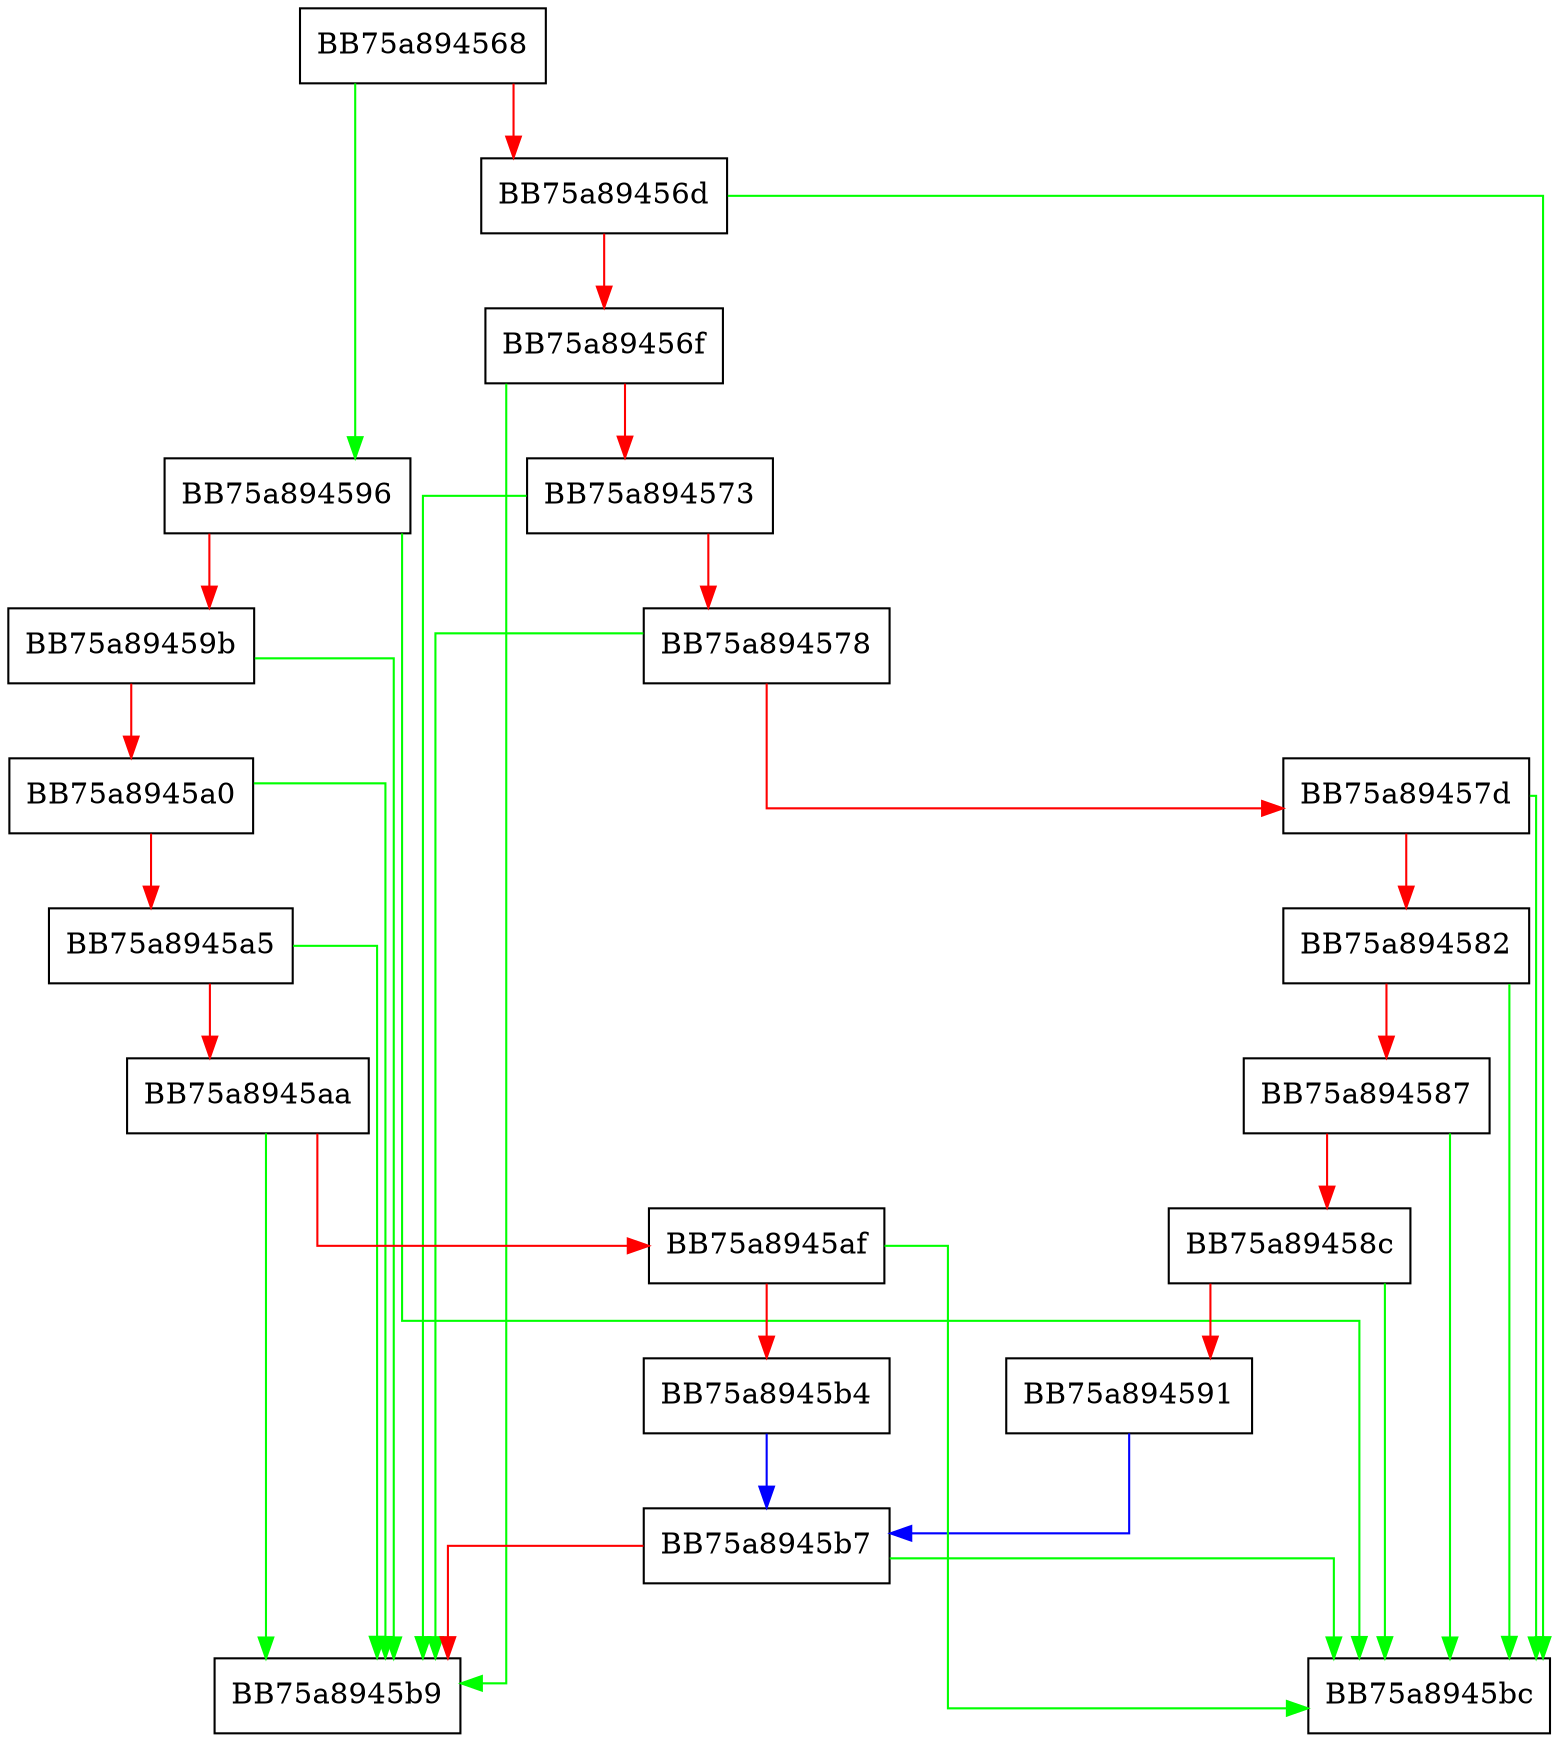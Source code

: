 digraph IsActed {
  node [shape="box"];
  graph [splines=ortho];
  BB75a894568 -> BB75a894596 [color="green"];
  BB75a894568 -> BB75a89456d [color="red"];
  BB75a89456d -> BB75a8945bc [color="green"];
  BB75a89456d -> BB75a89456f [color="red"];
  BB75a89456f -> BB75a8945b9 [color="green"];
  BB75a89456f -> BB75a894573 [color="red"];
  BB75a894573 -> BB75a8945b9 [color="green"];
  BB75a894573 -> BB75a894578 [color="red"];
  BB75a894578 -> BB75a8945b9 [color="green"];
  BB75a894578 -> BB75a89457d [color="red"];
  BB75a89457d -> BB75a8945bc [color="green"];
  BB75a89457d -> BB75a894582 [color="red"];
  BB75a894582 -> BB75a8945bc [color="green"];
  BB75a894582 -> BB75a894587 [color="red"];
  BB75a894587 -> BB75a8945bc [color="green"];
  BB75a894587 -> BB75a89458c [color="red"];
  BB75a89458c -> BB75a8945bc [color="green"];
  BB75a89458c -> BB75a894591 [color="red"];
  BB75a894591 -> BB75a8945b7 [color="blue"];
  BB75a894596 -> BB75a8945bc [color="green"];
  BB75a894596 -> BB75a89459b [color="red"];
  BB75a89459b -> BB75a8945b9 [color="green"];
  BB75a89459b -> BB75a8945a0 [color="red"];
  BB75a8945a0 -> BB75a8945b9 [color="green"];
  BB75a8945a0 -> BB75a8945a5 [color="red"];
  BB75a8945a5 -> BB75a8945b9 [color="green"];
  BB75a8945a5 -> BB75a8945aa [color="red"];
  BB75a8945aa -> BB75a8945b9 [color="green"];
  BB75a8945aa -> BB75a8945af [color="red"];
  BB75a8945af -> BB75a8945bc [color="green"];
  BB75a8945af -> BB75a8945b4 [color="red"];
  BB75a8945b4 -> BB75a8945b7 [color="blue"];
  BB75a8945b7 -> BB75a8945bc [color="green"];
  BB75a8945b7 -> BB75a8945b9 [color="red"];
}